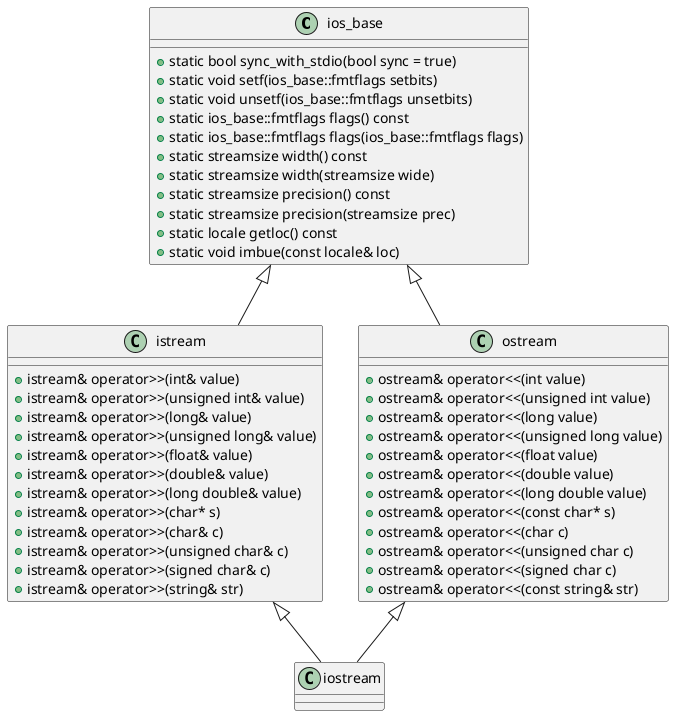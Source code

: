 @startuml
class ios_base {
  +static bool sync_with_stdio(bool sync = true)
  +static void setf(ios_base::fmtflags setbits)
  +static void unsetf(ios_base::fmtflags unsetbits)
  +static ios_base::fmtflags flags() const
  +static ios_base::fmtflags flags(ios_base::fmtflags flags)
  +static streamsize width() const
  +static streamsize width(streamsize wide)
  +static streamsize precision() const
  +static streamsize precision(streamsize prec)
  +static locale getloc() const
  +static void imbue(const locale& loc)
}

class istream {
  +istream& operator>>(int& value)
  +istream& operator>>(unsigned int& value)
  +istream& operator>>(long& value)
  +istream& operator>>(unsigned long& value)
  +istream& operator>>(float& value)
  +istream& operator>>(double& value)
  +istream& operator>>(long double& value)
  +istream& operator>>(char* s)
  +istream& operator>>(char& c)
  +istream& operator>>(unsigned char& c)
  +istream& operator>>(signed char& c)
  +istream& operator>>(string& str)
}

class ostream {
  +ostream& operator<<(int value)
  +ostream& operator<<(unsigned int value)
  +ostream& operator<<(long value)
  +ostream& operator<<(unsigned long value)
  +ostream& operator<<(float value)
  +ostream& operator<<(double value)
  +ostream& operator<<(long double value)
  +ostream& operator<<(const char* s)
  +ostream& operator<<(char c)
  +ostream& operator<<(unsigned char c)
  +ostream& operator<<(signed char c)
  +ostream& operator<<(const string& str)
}

class iostream  {
}

ios_base <|-- istream
ios_base <|-- ostream
istream <|-- iostream
ostream <|-- iostream
@enduml